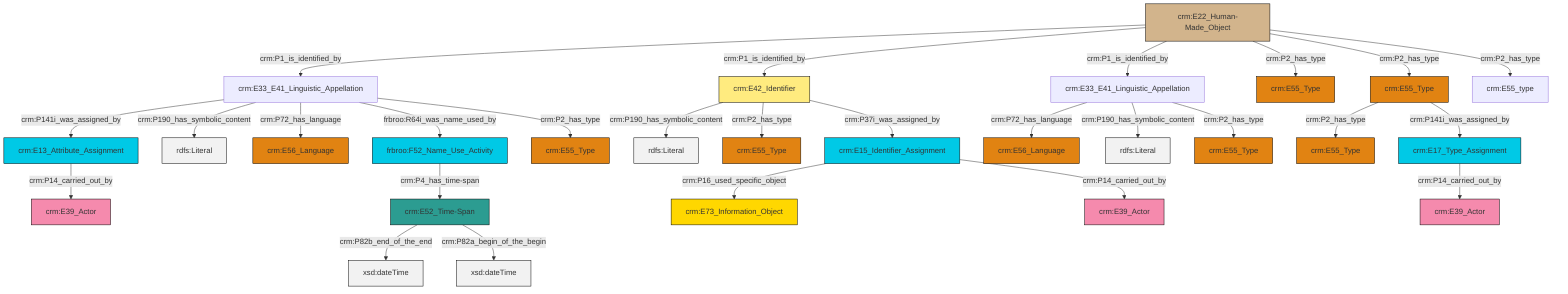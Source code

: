 graph TD
classDef Literal fill:#f2f2f2,stroke:#000000;
classDef CRM_Entity fill:#FFFFFF,stroke:#000000;
classDef Temporal_Entity fill:#00C9E6, stroke:#000000;
classDef Type fill:#E18312, stroke:#000000;
classDef Time-Span fill:#2C9C91, stroke:#000000;
classDef Appellation fill:#FFEB7F, stroke:#000000;
classDef Place fill:#008836, stroke:#000000;
classDef Persistent_Item fill:#B266B2, stroke:#000000;
classDef Conceptual_Object fill:#FFD700, stroke:#000000;
classDef Physical_Thing fill:#D2B48C, stroke:#000000;
classDef Actor fill:#f58aad, stroke:#000000;
classDef PC_Classes fill:#4ce600, stroke:#000000;
classDef Multi fill:#cccccc,stroke:#000000;

2["crm:E22_Human-Made_Object"]:::Physical_Thing -->|crm:P1_is_identified_by| 3["crm:E33_E41_Linguistic_Appellation"]:::Default
8["crm:E15_Identifier_Assignment"]:::Temporal_Entity -->|crm:P16_used_specific_object| 9["crm:E73_Information_Object"]:::Conceptual_Object
10["crm:E17_Type_Assignment"]:::Temporal_Entity -->|crm:P14_carried_out_by| 12["crm:E39_Actor"]:::Actor
15["crm:E52_Time-Span"]:::Time-Span -->|crm:P82b_end_of_the_end| 16[xsd:dateTime]:::Literal
19["crm:E33_E41_Linguistic_Appellation"]:::Default -->|crm:P72_has_language| 20["crm:E56_Language"]:::Type
8["crm:E15_Identifier_Assignment"]:::Temporal_Entity -->|crm:P14_carried_out_by| 22["crm:E39_Actor"]:::Actor
3["crm:E33_E41_Linguistic_Appellation"]:::Default -->|crm:P141i_was_assigned_by| 23["crm:E13_Attribute_Assignment"]:::Temporal_Entity
3["crm:E33_E41_Linguistic_Appellation"]:::Default -->|crm:P190_has_symbolic_content| 25[rdfs:Literal]:::Literal
23["crm:E13_Attribute_Assignment"]:::Temporal_Entity -->|crm:P14_carried_out_by| 26["crm:E39_Actor"]:::Actor
3["crm:E33_E41_Linguistic_Appellation"]:::Default -->|crm:P72_has_language| 17["crm:E56_Language"]:::Type
2["crm:E22_Human-Made_Object"]:::Physical_Thing -->|crm:P1_is_identified_by| 4["crm:E42_Identifier"]:::Appellation
4["crm:E42_Identifier"]:::Appellation -->|crm:P190_has_symbolic_content| 29[rdfs:Literal]:::Literal
3["crm:E33_E41_Linguistic_Appellation"]:::Default -->|frbroo:R64i_was_name_used_by| 6["frbroo:F52_Name_Use_Activity"]:::Temporal_Entity
6["frbroo:F52_Name_Use_Activity"]:::Temporal_Entity -->|crm:P4_has_time-span| 15["crm:E52_Time-Span"]:::Time-Span
4["crm:E42_Identifier"]:::Appellation -->|crm:P2_has_type| 36["crm:E55_Type"]:::Type
19["crm:E33_E41_Linguistic_Appellation"]:::Default -->|crm:P190_has_symbolic_content| 38[rdfs:Literal]:::Literal
39["crm:E55_Type"]:::Type -->|crm:P2_has_type| 13["crm:E55_Type"]:::Type
2["crm:E22_Human-Made_Object"]:::Physical_Thing -->|crm:P1_is_identified_by| 19["crm:E33_E41_Linguistic_Appellation"]:::Default
15["crm:E52_Time-Span"]:::Time-Span -->|crm:P82a_begin_of_the_begin| 40[xsd:dateTime]:::Literal
39["crm:E55_Type"]:::Type -->|crm:P141i_was_assigned_by| 10["crm:E17_Type_Assignment"]:::Temporal_Entity
19["crm:E33_E41_Linguistic_Appellation"]:::Default -->|crm:P2_has_type| 0["crm:E55_Type"]:::Type
2["crm:E22_Human-Made_Object"]:::Physical_Thing -->|crm:P2_has_type| 45["crm:E55_Type"]:::Type
4["crm:E42_Identifier"]:::Appellation -->|crm:P37i_was_assigned_by| 8["crm:E15_Identifier_Assignment"]:::Temporal_Entity
2["crm:E22_Human-Made_Object"]:::Physical_Thing -->|crm:P2_has_type| 39["crm:E55_Type"]:::Type
3["crm:E33_E41_Linguistic_Appellation"]:::Default -->|crm:P2_has_type| 42["crm:E55_Type"]:::Type
2["crm:E22_Human-Made_Object"]:::Physical_Thing -->|crm:P2_has_type| 27["crm:E55_type"]:::Default